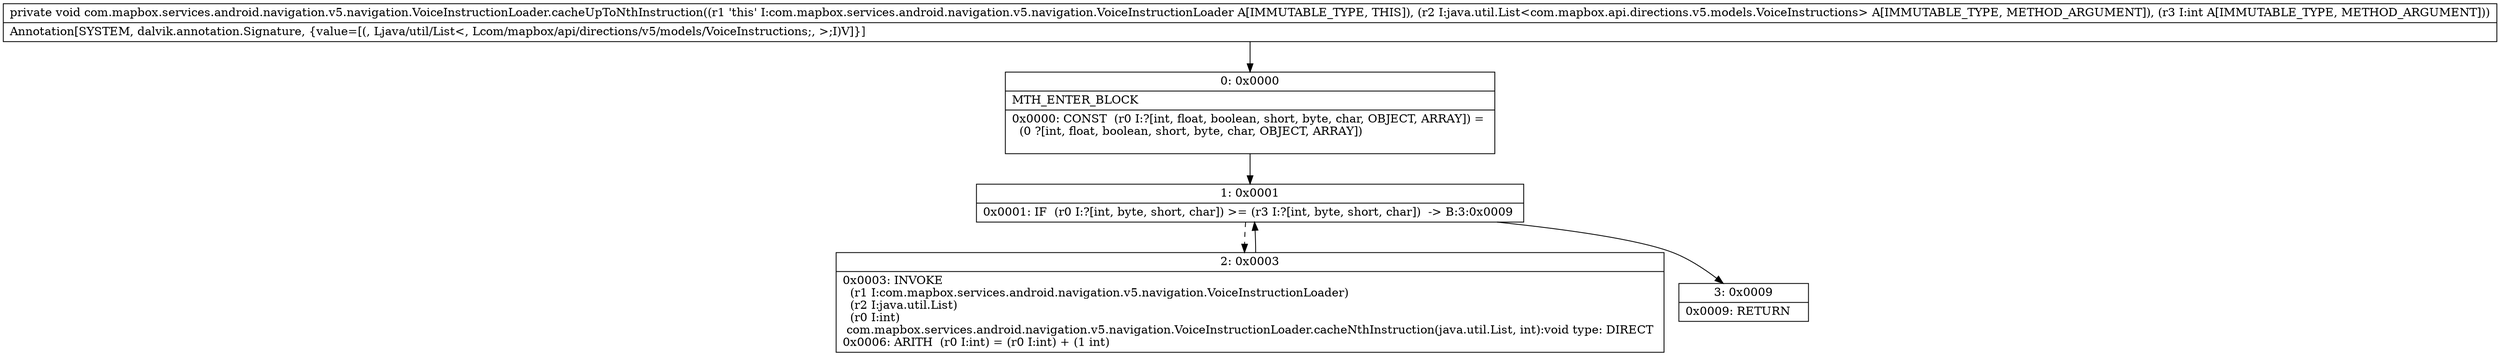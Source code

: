 digraph "CFG forcom.mapbox.services.android.navigation.v5.navigation.VoiceInstructionLoader.cacheUpToNthInstruction(Ljava\/util\/List;I)V" {
Node_0 [shape=record,label="{0\:\ 0x0000|MTH_ENTER_BLOCK\l|0x0000: CONST  (r0 I:?[int, float, boolean, short, byte, char, OBJECT, ARRAY]) = \l  (0 ?[int, float, boolean, short, byte, char, OBJECT, ARRAY])\l \l}"];
Node_1 [shape=record,label="{1\:\ 0x0001|0x0001: IF  (r0 I:?[int, byte, short, char]) \>= (r3 I:?[int, byte, short, char])  \-\> B:3:0x0009 \l}"];
Node_2 [shape=record,label="{2\:\ 0x0003|0x0003: INVOKE  \l  (r1 I:com.mapbox.services.android.navigation.v5.navigation.VoiceInstructionLoader)\l  (r2 I:java.util.List)\l  (r0 I:int)\l com.mapbox.services.android.navigation.v5.navigation.VoiceInstructionLoader.cacheNthInstruction(java.util.List, int):void type: DIRECT \l0x0006: ARITH  (r0 I:int) = (r0 I:int) + (1 int) \l}"];
Node_3 [shape=record,label="{3\:\ 0x0009|0x0009: RETURN   \l}"];
MethodNode[shape=record,label="{private void com.mapbox.services.android.navigation.v5.navigation.VoiceInstructionLoader.cacheUpToNthInstruction((r1 'this' I:com.mapbox.services.android.navigation.v5.navigation.VoiceInstructionLoader A[IMMUTABLE_TYPE, THIS]), (r2 I:java.util.List\<com.mapbox.api.directions.v5.models.VoiceInstructions\> A[IMMUTABLE_TYPE, METHOD_ARGUMENT]), (r3 I:int A[IMMUTABLE_TYPE, METHOD_ARGUMENT]))  | Annotation[SYSTEM, dalvik.annotation.Signature, \{value=[(, Ljava\/util\/List\<, Lcom\/mapbox\/api\/directions\/v5\/models\/VoiceInstructions;, \>;I)V]\}]\l}"];
MethodNode -> Node_0;
Node_0 -> Node_1;
Node_1 -> Node_2[style=dashed];
Node_1 -> Node_3;
Node_2 -> Node_1;
}

